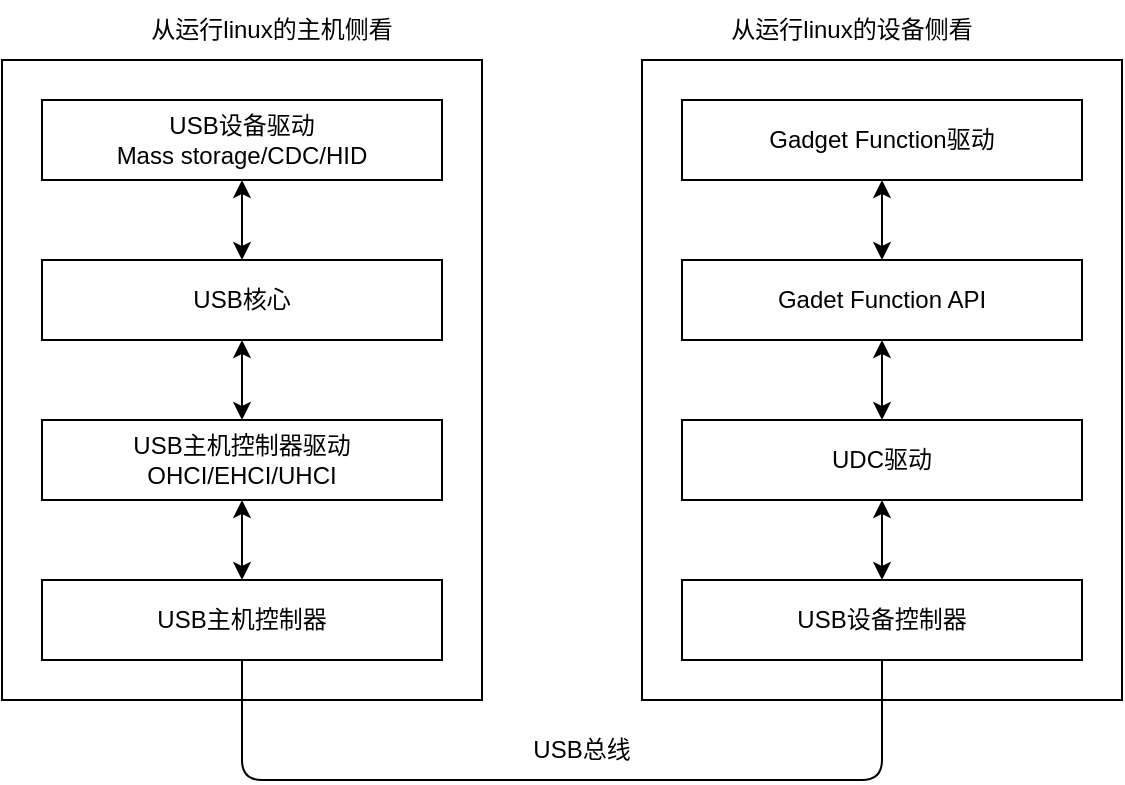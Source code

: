 <mxfile>
    <diagram id="MALXuVDlZ0PoxhbLVVRt" name="第 1 页">
        <mxGraphModel dx="926" dy="797" grid="1" gridSize="10" guides="1" tooltips="1" connect="1" arrows="1" fold="1" page="1" pageScale="1" pageWidth="827" pageHeight="1169" math="0" shadow="0">
            <root>
                <mxCell id="0"/>
                <mxCell id="1" parent="0"/>
                <mxCell id="2" value="" style="rounded=0;whiteSpace=wrap;html=1;" vertex="1" parent="1">
                    <mxGeometry x="120" y="240" width="240" height="320" as="geometry"/>
                </mxCell>
                <mxCell id="5" value="USB设备驱动&lt;br&gt;Mass storage/CDC/HID" style="rounded=0;whiteSpace=wrap;html=1;" vertex="1" parent="1">
                    <mxGeometry x="140" y="260" width="200" height="40" as="geometry"/>
                </mxCell>
                <mxCell id="6" value="USB核心" style="rounded=0;whiteSpace=wrap;html=1;" vertex="1" parent="1">
                    <mxGeometry x="140" y="340" width="200" height="40" as="geometry"/>
                </mxCell>
                <mxCell id="7" value="USB主机控制器驱动&lt;br&gt;OHCI/EHCI/UHCI" style="rounded=0;whiteSpace=wrap;html=1;" vertex="1" parent="1">
                    <mxGeometry x="140" y="420" width="200" height="40" as="geometry"/>
                </mxCell>
                <mxCell id="8" value="USB主机控制器" style="rounded=0;whiteSpace=wrap;html=1;" vertex="1" parent="1">
                    <mxGeometry x="140" y="500" width="200" height="40" as="geometry"/>
                </mxCell>
                <mxCell id="9" value="" style="endArrow=classic;startArrow=classic;html=1;entryX=0.5;entryY=1;entryDx=0;entryDy=0;" edge="1" parent="1" source="6" target="5">
                    <mxGeometry width="50" height="50" relative="1" as="geometry">
                        <mxPoint x="390" y="430" as="sourcePoint"/>
                        <mxPoint x="440" y="380" as="targetPoint"/>
                    </mxGeometry>
                </mxCell>
                <mxCell id="15" value="" style="endArrow=classic;startArrow=classic;html=1;entryX=0.5;entryY=1;entryDx=0;entryDy=0;exitX=0.5;exitY=0;exitDx=0;exitDy=0;" edge="1" parent="1" source="7" target="6">
                    <mxGeometry width="50" height="50" relative="1" as="geometry">
                        <mxPoint x="390" y="430" as="sourcePoint"/>
                        <mxPoint x="440" y="380" as="targetPoint"/>
                    </mxGeometry>
                </mxCell>
                <mxCell id="16" value="" style="endArrow=classic;startArrow=classic;html=1;entryX=0.5;entryY=1;entryDx=0;entryDy=0;exitX=0.5;exitY=0;exitDx=0;exitDy=0;" edge="1" parent="1" source="8" target="7">
                    <mxGeometry width="50" height="50" relative="1" as="geometry">
                        <mxPoint x="390" y="430" as="sourcePoint"/>
                        <mxPoint x="440" y="380" as="targetPoint"/>
                    </mxGeometry>
                </mxCell>
                <mxCell id="17" value="" style="rounded=0;whiteSpace=wrap;html=1;" vertex="1" parent="1">
                    <mxGeometry x="440" y="240" width="240" height="320" as="geometry"/>
                </mxCell>
                <mxCell id="18" value="Gadget Function驱动" style="rounded=0;whiteSpace=wrap;html=1;" vertex="1" parent="1">
                    <mxGeometry x="460" y="260" width="200" height="40" as="geometry"/>
                </mxCell>
                <mxCell id="19" value="Gadet Function API" style="rounded=0;whiteSpace=wrap;html=1;" vertex="1" parent="1">
                    <mxGeometry x="460" y="340" width="200" height="40" as="geometry"/>
                </mxCell>
                <mxCell id="20" value="UDC驱动" style="rounded=0;whiteSpace=wrap;html=1;" vertex="1" parent="1">
                    <mxGeometry x="460" y="420" width="200" height="40" as="geometry"/>
                </mxCell>
                <mxCell id="21" value="USB设备控制器" style="rounded=0;whiteSpace=wrap;html=1;" vertex="1" parent="1">
                    <mxGeometry x="460" y="500" width="200" height="40" as="geometry"/>
                </mxCell>
                <mxCell id="22" value="" style="endArrow=classic;startArrow=classic;html=1;entryX=0.5;entryY=1;entryDx=0;entryDy=0;" edge="1" parent="1" source="19" target="18">
                    <mxGeometry width="50" height="50" relative="1" as="geometry">
                        <mxPoint x="710" y="430" as="sourcePoint"/>
                        <mxPoint x="760" y="380" as="targetPoint"/>
                    </mxGeometry>
                </mxCell>
                <mxCell id="23" value="" style="endArrow=classic;startArrow=classic;html=1;entryX=0.5;entryY=1;entryDx=0;entryDy=0;exitX=0.5;exitY=0;exitDx=0;exitDy=0;" edge="1" parent="1" source="20" target="19">
                    <mxGeometry width="50" height="50" relative="1" as="geometry">
                        <mxPoint x="710" y="430" as="sourcePoint"/>
                        <mxPoint x="760" y="380" as="targetPoint"/>
                    </mxGeometry>
                </mxCell>
                <mxCell id="24" value="" style="endArrow=classic;startArrow=classic;html=1;entryX=0.5;entryY=1;entryDx=0;entryDy=0;exitX=0.5;exitY=0;exitDx=0;exitDy=0;" edge="1" parent="1" source="21" target="20">
                    <mxGeometry width="50" height="50" relative="1" as="geometry">
                        <mxPoint x="710" y="430" as="sourcePoint"/>
                        <mxPoint x="760" y="380" as="targetPoint"/>
                    </mxGeometry>
                </mxCell>
                <mxCell id="25" value="" style="endArrow=none;html=1;entryX=0.5;entryY=1;entryDx=0;entryDy=0;exitX=0.5;exitY=1;exitDx=0;exitDy=0;" edge="1" parent="1" source="8" target="21">
                    <mxGeometry width="50" height="50" relative="1" as="geometry">
                        <mxPoint x="390" y="430" as="sourcePoint"/>
                        <mxPoint x="440" y="380" as="targetPoint"/>
                        <Array as="points">
                            <mxPoint x="240" y="600"/>
                            <mxPoint x="400" y="600"/>
                            <mxPoint x="560" y="600"/>
                        </Array>
                    </mxGeometry>
                </mxCell>
                <mxCell id="26" value="USB总线" style="text;html=1;strokeColor=none;fillColor=none;align=center;verticalAlign=middle;whiteSpace=wrap;rounded=0;" vertex="1" parent="1">
                    <mxGeometry x="380" y="570" width="60" height="30" as="geometry"/>
                </mxCell>
                <mxCell id="27" value="从运行linux的主机侧看" style="text;html=1;strokeColor=none;fillColor=none;align=center;verticalAlign=middle;whiteSpace=wrap;rounded=0;" vertex="1" parent="1">
                    <mxGeometry x="190" y="210" width="130" height="30" as="geometry"/>
                </mxCell>
                <mxCell id="28" value="从运行linux的设备侧看" style="text;html=1;strokeColor=none;fillColor=none;align=center;verticalAlign=middle;whiteSpace=wrap;rounded=0;" vertex="1" parent="1">
                    <mxGeometry x="480" y="210" width="130" height="30" as="geometry"/>
                </mxCell>
            </root>
        </mxGraphModel>
    </diagram>
</mxfile>